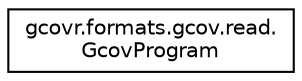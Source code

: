 digraph "Graphical Class Hierarchy"
{
 // LATEX_PDF_SIZE
  edge [fontname="Helvetica",fontsize="10",labelfontname="Helvetica",labelfontsize="10"];
  node [fontname="Helvetica",fontsize="10",shape=record];
  rankdir="LR";
  Node0 [label="gcovr.formats.gcov.read.\lGcovProgram",height=0.2,width=0.4,color="black", fillcolor="white", style="filled",URL="$classgcovr_1_1formats_1_1gcov_1_1read_1_1GcovProgram.html",tooltip=" "];
}

